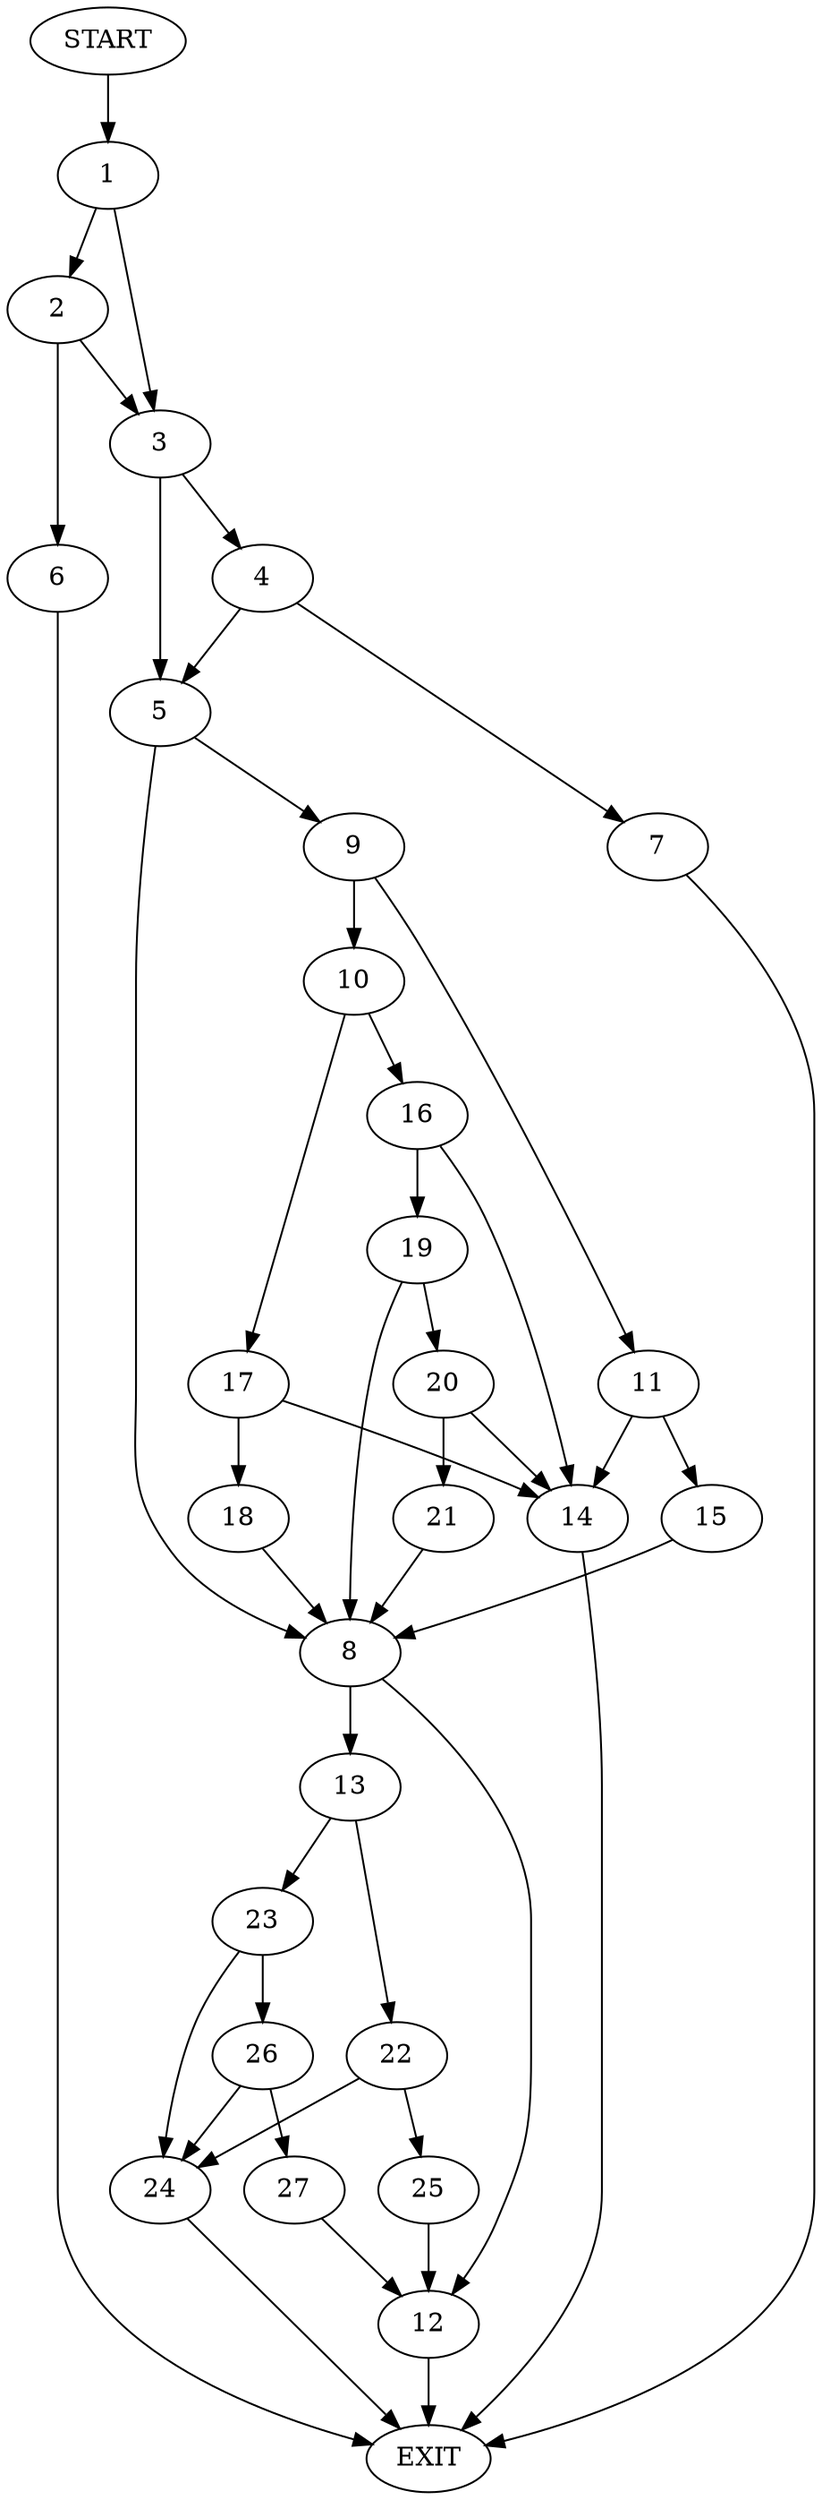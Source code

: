 digraph {
0 [label="START"]
28 [label="EXIT"]
0 -> 1
1 -> 2
1 -> 3
3 -> 4
3 -> 5
2 -> 6
2 -> 3
6 -> 28
4 -> 5
4 -> 7
5 -> 8
5 -> 9
7 -> 28
9 -> 10
9 -> 11
8 -> 12
8 -> 13
11 -> 14
11 -> 15
10 -> 16
10 -> 17
14 -> 28
15 -> 8
17 -> 14
17 -> 18
16 -> 14
16 -> 19
18 -> 8
19 -> 8
19 -> 20
20 -> 14
20 -> 21
21 -> 8
13 -> 22
13 -> 23
12 -> 28
22 -> 24
22 -> 25
23 -> 26
23 -> 24
25 -> 12
24 -> 28
26 -> 27
26 -> 24
27 -> 12
}

